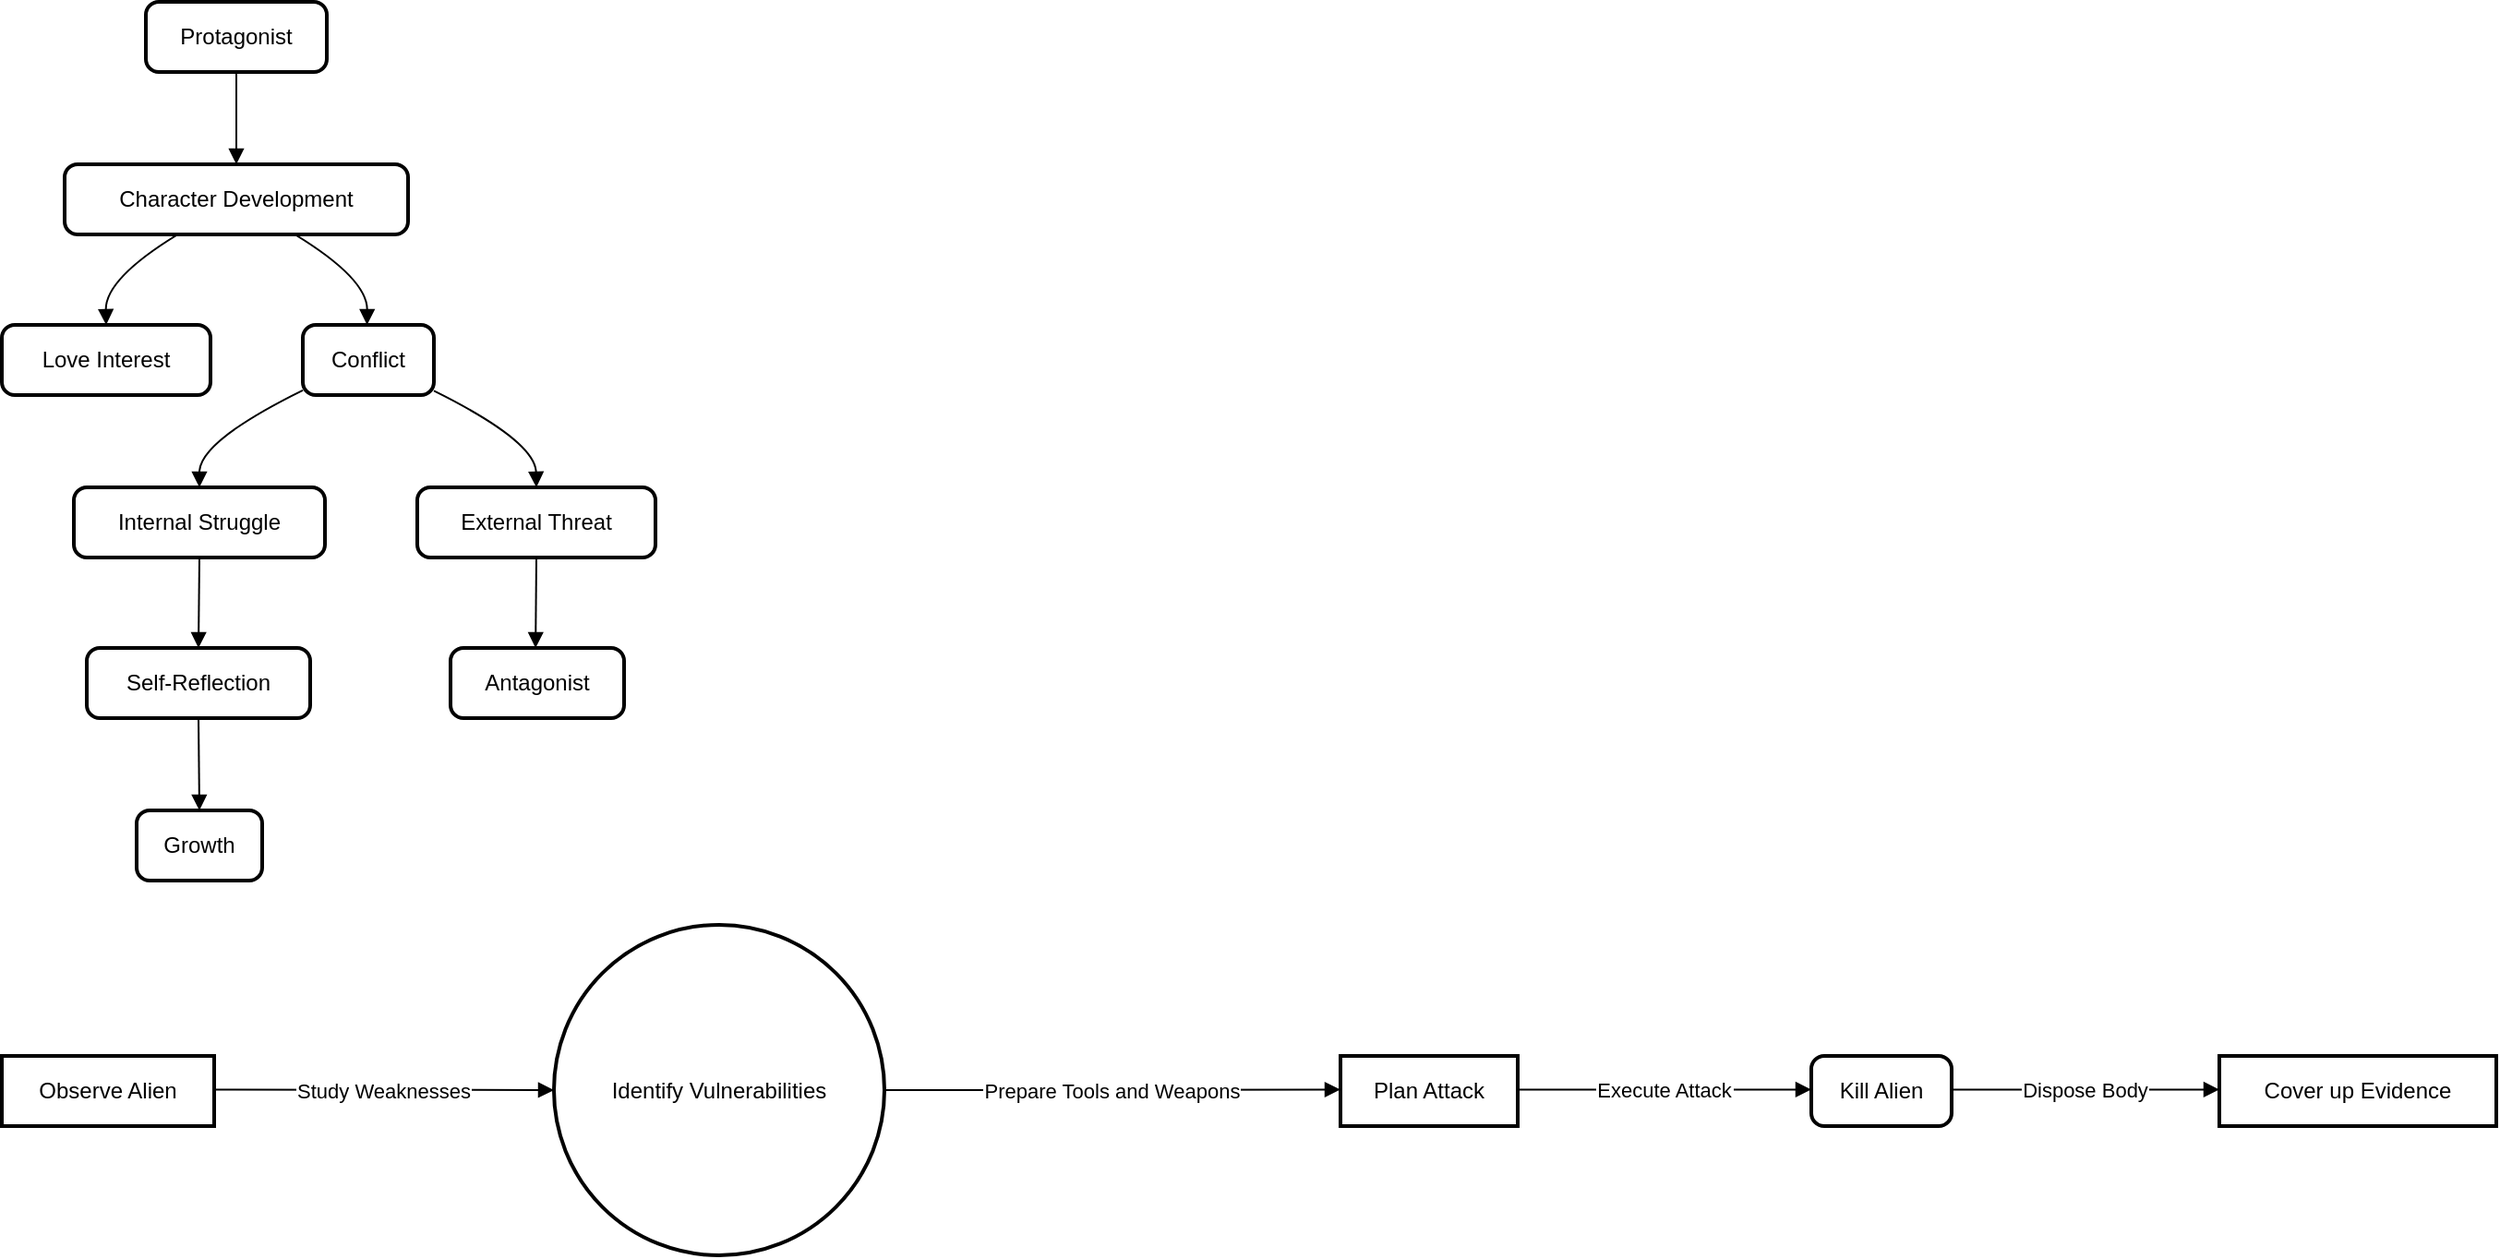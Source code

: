 <mxfile version="24.7.6">
  <diagram name="Page-1" id="R3QL27ZRKSAXmsxr0TTM">
    <mxGraphModel dx="1333" dy="698" grid="1" gridSize="10" guides="1" tooltips="1" connect="1" arrows="1" fold="1" page="1" pageScale="1" pageWidth="850" pageHeight="1100" math="0" shadow="0">
      <root>
        <mxCell id="0" />
        <mxCell id="1" parent="0" />
        <mxCell id="m0V3_cafG3HXBkxv4FI2-1" value="Protagonist" style="rounded=1;absoluteArcSize=1;arcSize=14;whiteSpace=wrap;strokeWidth=2;" vertex="1" parent="1">
          <mxGeometry x="98" y="130" width="98" height="38" as="geometry" />
        </mxCell>
        <mxCell id="m0V3_cafG3HXBkxv4FI2-2" value="Character Development" style="rounded=1;absoluteArcSize=1;arcSize=14;whiteSpace=wrap;strokeWidth=2;" vertex="1" parent="1">
          <mxGeometry x="54" y="218" width="186" height="38" as="geometry" />
        </mxCell>
        <mxCell id="m0V3_cafG3HXBkxv4FI2-3" value="Love Interest" style="rounded=1;absoluteArcSize=1;arcSize=14;whiteSpace=wrap;strokeWidth=2;" vertex="1" parent="1">
          <mxGeometry x="20" y="305" width="113" height="38" as="geometry" />
        </mxCell>
        <mxCell id="m0V3_cafG3HXBkxv4FI2-4" value="Conflict" style="rounded=1;absoluteArcSize=1;arcSize=14;whiteSpace=wrap;strokeWidth=2;" vertex="1" parent="1">
          <mxGeometry x="183" y="305" width="71" height="38" as="geometry" />
        </mxCell>
        <mxCell id="m0V3_cafG3HXBkxv4FI2-5" value="Internal Struggle" style="rounded=1;absoluteArcSize=1;arcSize=14;whiteSpace=wrap;strokeWidth=2;" vertex="1" parent="1">
          <mxGeometry x="59" y="393" width="136" height="38" as="geometry" />
        </mxCell>
        <mxCell id="m0V3_cafG3HXBkxv4FI2-6" value="External Threat" style="rounded=1;absoluteArcSize=1;arcSize=14;whiteSpace=wrap;strokeWidth=2;" vertex="1" parent="1">
          <mxGeometry x="245" y="393" width="129" height="38" as="geometry" />
        </mxCell>
        <mxCell id="m0V3_cafG3HXBkxv4FI2-7" value="Self-Reflection" style="rounded=1;absoluteArcSize=1;arcSize=14;whiteSpace=wrap;strokeWidth=2;" vertex="1" parent="1">
          <mxGeometry x="66" y="480" width="121" height="38" as="geometry" />
        </mxCell>
        <mxCell id="m0V3_cafG3HXBkxv4FI2-8" value="Growth" style="rounded=1;absoluteArcSize=1;arcSize=14;whiteSpace=wrap;strokeWidth=2;" vertex="1" parent="1">
          <mxGeometry x="93" y="568" width="68" height="38" as="geometry" />
        </mxCell>
        <mxCell id="m0V3_cafG3HXBkxv4FI2-9" value="Antagonist" style="rounded=1;absoluteArcSize=1;arcSize=14;whiteSpace=wrap;strokeWidth=2;" vertex="1" parent="1">
          <mxGeometry x="263" y="480" width="94" height="38" as="geometry" />
        </mxCell>
        <mxCell id="m0V3_cafG3HXBkxv4FI2-10" value="" style="curved=1;startArrow=none;endArrow=block;exitX=0.5;exitY=0.99;entryX=0.5;entryY=-0.01;rounded=0;" edge="1" parent="1" source="m0V3_cafG3HXBkxv4FI2-1" target="m0V3_cafG3HXBkxv4FI2-2">
          <mxGeometry relative="1" as="geometry">
            <Array as="points" />
          </mxGeometry>
        </mxCell>
        <mxCell id="m0V3_cafG3HXBkxv4FI2-11" value="" style="curved=1;startArrow=none;endArrow=block;exitX=0.34;exitY=0.97;entryX=0.5;entryY=0;rounded=0;" edge="1" parent="1" source="m0V3_cafG3HXBkxv4FI2-2" target="m0V3_cafG3HXBkxv4FI2-3">
          <mxGeometry relative="1" as="geometry">
            <Array as="points">
              <mxPoint x="76" y="280" />
            </Array>
          </mxGeometry>
        </mxCell>
        <mxCell id="m0V3_cafG3HXBkxv4FI2-12" value="" style="curved=1;startArrow=none;endArrow=block;exitX=0.66;exitY=0.97;entryX=0.49;entryY=0;rounded=0;" edge="1" parent="1" source="m0V3_cafG3HXBkxv4FI2-2" target="m0V3_cafG3HXBkxv4FI2-4">
          <mxGeometry relative="1" as="geometry">
            <Array as="points">
              <mxPoint x="218" y="280" />
            </Array>
          </mxGeometry>
        </mxCell>
        <mxCell id="m0V3_cafG3HXBkxv4FI2-13" value="" style="curved=1;startArrow=none;endArrow=block;exitX=-0.01;exitY=0.94;entryX=0.5;entryY=-0.01;rounded=0;" edge="1" parent="1" source="m0V3_cafG3HXBkxv4FI2-4" target="m0V3_cafG3HXBkxv4FI2-5">
          <mxGeometry relative="1" as="geometry">
            <Array as="points">
              <mxPoint x="127" y="368" />
            </Array>
          </mxGeometry>
        </mxCell>
        <mxCell id="m0V3_cafG3HXBkxv4FI2-14" value="" style="curved=1;startArrow=none;endArrow=block;exitX=1;exitY=0.94;entryX=0.5;entryY=-0.01;rounded=0;" edge="1" parent="1" source="m0V3_cafG3HXBkxv4FI2-4" target="m0V3_cafG3HXBkxv4FI2-6">
          <mxGeometry relative="1" as="geometry">
            <Array as="points">
              <mxPoint x="309" y="368" />
            </Array>
          </mxGeometry>
        </mxCell>
        <mxCell id="m0V3_cafG3HXBkxv4FI2-15" value="" style="curved=1;startArrow=none;endArrow=block;exitX=0.5;exitY=0.97;entryX=0.5;entryY=0;rounded=0;" edge="1" parent="1" source="m0V3_cafG3HXBkxv4FI2-5" target="m0V3_cafG3HXBkxv4FI2-7">
          <mxGeometry relative="1" as="geometry">
            <Array as="points" />
          </mxGeometry>
        </mxCell>
        <mxCell id="m0V3_cafG3HXBkxv4FI2-16" value="" style="curved=1;startArrow=none;endArrow=block;exitX=0.5;exitY=0.99;entryX=0.5;entryY=-0.01;rounded=0;" edge="1" parent="1" source="m0V3_cafG3HXBkxv4FI2-7" target="m0V3_cafG3HXBkxv4FI2-8">
          <mxGeometry relative="1" as="geometry">
            <Array as="points" />
          </mxGeometry>
        </mxCell>
        <mxCell id="m0V3_cafG3HXBkxv4FI2-17" value="" style="curved=1;startArrow=none;endArrow=block;exitX=0.5;exitY=0.97;entryX=0.49;entryY=0;rounded=0;" edge="1" parent="1" source="m0V3_cafG3HXBkxv4FI2-6" target="m0V3_cafG3HXBkxv4FI2-9">
          <mxGeometry relative="1" as="geometry">
            <Array as="points" />
          </mxGeometry>
        </mxCell>
        <mxCell id="m0V3_cafG3HXBkxv4FI2-18" value="Observe Alien" style="whiteSpace=wrap;strokeWidth=2;" vertex="1" parent="1">
          <mxGeometry x="20" y="701" width="115" height="38" as="geometry" />
        </mxCell>
        <mxCell id="m0V3_cafG3HXBkxv4FI2-19" value="Identify Vulnerabilities" style="ellipse;aspect=fixed;strokeWidth=2;whiteSpace=wrap;" vertex="1" parent="1">
          <mxGeometry x="319" y="630" width="179" height="179" as="geometry" />
        </mxCell>
        <mxCell id="m0V3_cafG3HXBkxv4FI2-20" value="Plan Attack" style="whiteSpace=wrap;strokeWidth=2;" vertex="1" parent="1">
          <mxGeometry x="745" y="701" width="96" height="38" as="geometry" />
        </mxCell>
        <mxCell id="m0V3_cafG3HXBkxv4FI2-21" value="Kill Alien" style="rounded=1;absoluteArcSize=1;arcSize=14;whiteSpace=wrap;strokeWidth=2;" vertex="1" parent="1">
          <mxGeometry x="1000" y="701" width="76" height="38" as="geometry" />
        </mxCell>
        <mxCell id="m0V3_cafG3HXBkxv4FI2-22" value="Cover up Evidence" style="whiteSpace=wrap;strokeWidth=2;" vertex="1" parent="1">
          <mxGeometry x="1221" y="701" width="150" height="38" as="geometry" />
        </mxCell>
        <mxCell id="m0V3_cafG3HXBkxv4FI2-23" value="Study Weaknesses" style="curved=1;startArrow=none;endArrow=block;exitX=1;exitY=0.48;entryX=0;entryY=0.5;rounded=0;" edge="1" parent="1" source="m0V3_cafG3HXBkxv4FI2-18" target="m0V3_cafG3HXBkxv4FI2-19">
          <mxGeometry relative="1" as="geometry">
            <Array as="points" />
          </mxGeometry>
        </mxCell>
        <mxCell id="m0V3_cafG3HXBkxv4FI2-24" value="Prepare Tools and Weapons" style="curved=1;startArrow=none;endArrow=block;exitX=1;exitY=0.5;entryX=0;entryY=0.48;rounded=0;" edge="1" parent="1" source="m0V3_cafG3HXBkxv4FI2-19" target="m0V3_cafG3HXBkxv4FI2-20">
          <mxGeometry relative="1" as="geometry">
            <Array as="points" />
          </mxGeometry>
        </mxCell>
        <mxCell id="m0V3_cafG3HXBkxv4FI2-25" value="Execute Attack" style="curved=1;startArrow=none;endArrow=block;exitX=1;exitY=0.48;entryX=0;entryY=0.48;rounded=0;" edge="1" parent="1" source="m0V3_cafG3HXBkxv4FI2-20" target="m0V3_cafG3HXBkxv4FI2-21">
          <mxGeometry relative="1" as="geometry">
            <Array as="points" />
          </mxGeometry>
        </mxCell>
        <mxCell id="m0V3_cafG3HXBkxv4FI2-26" value="Dispose Body" style="curved=1;startArrow=none;endArrow=block;exitX=1;exitY=0.48;entryX=0;entryY=0.48;rounded=0;" edge="1" parent="1" source="m0V3_cafG3HXBkxv4FI2-21" target="m0V3_cafG3HXBkxv4FI2-22">
          <mxGeometry relative="1" as="geometry">
            <Array as="points" />
          </mxGeometry>
        </mxCell>
      </root>
    </mxGraphModel>
  </diagram>
</mxfile>
